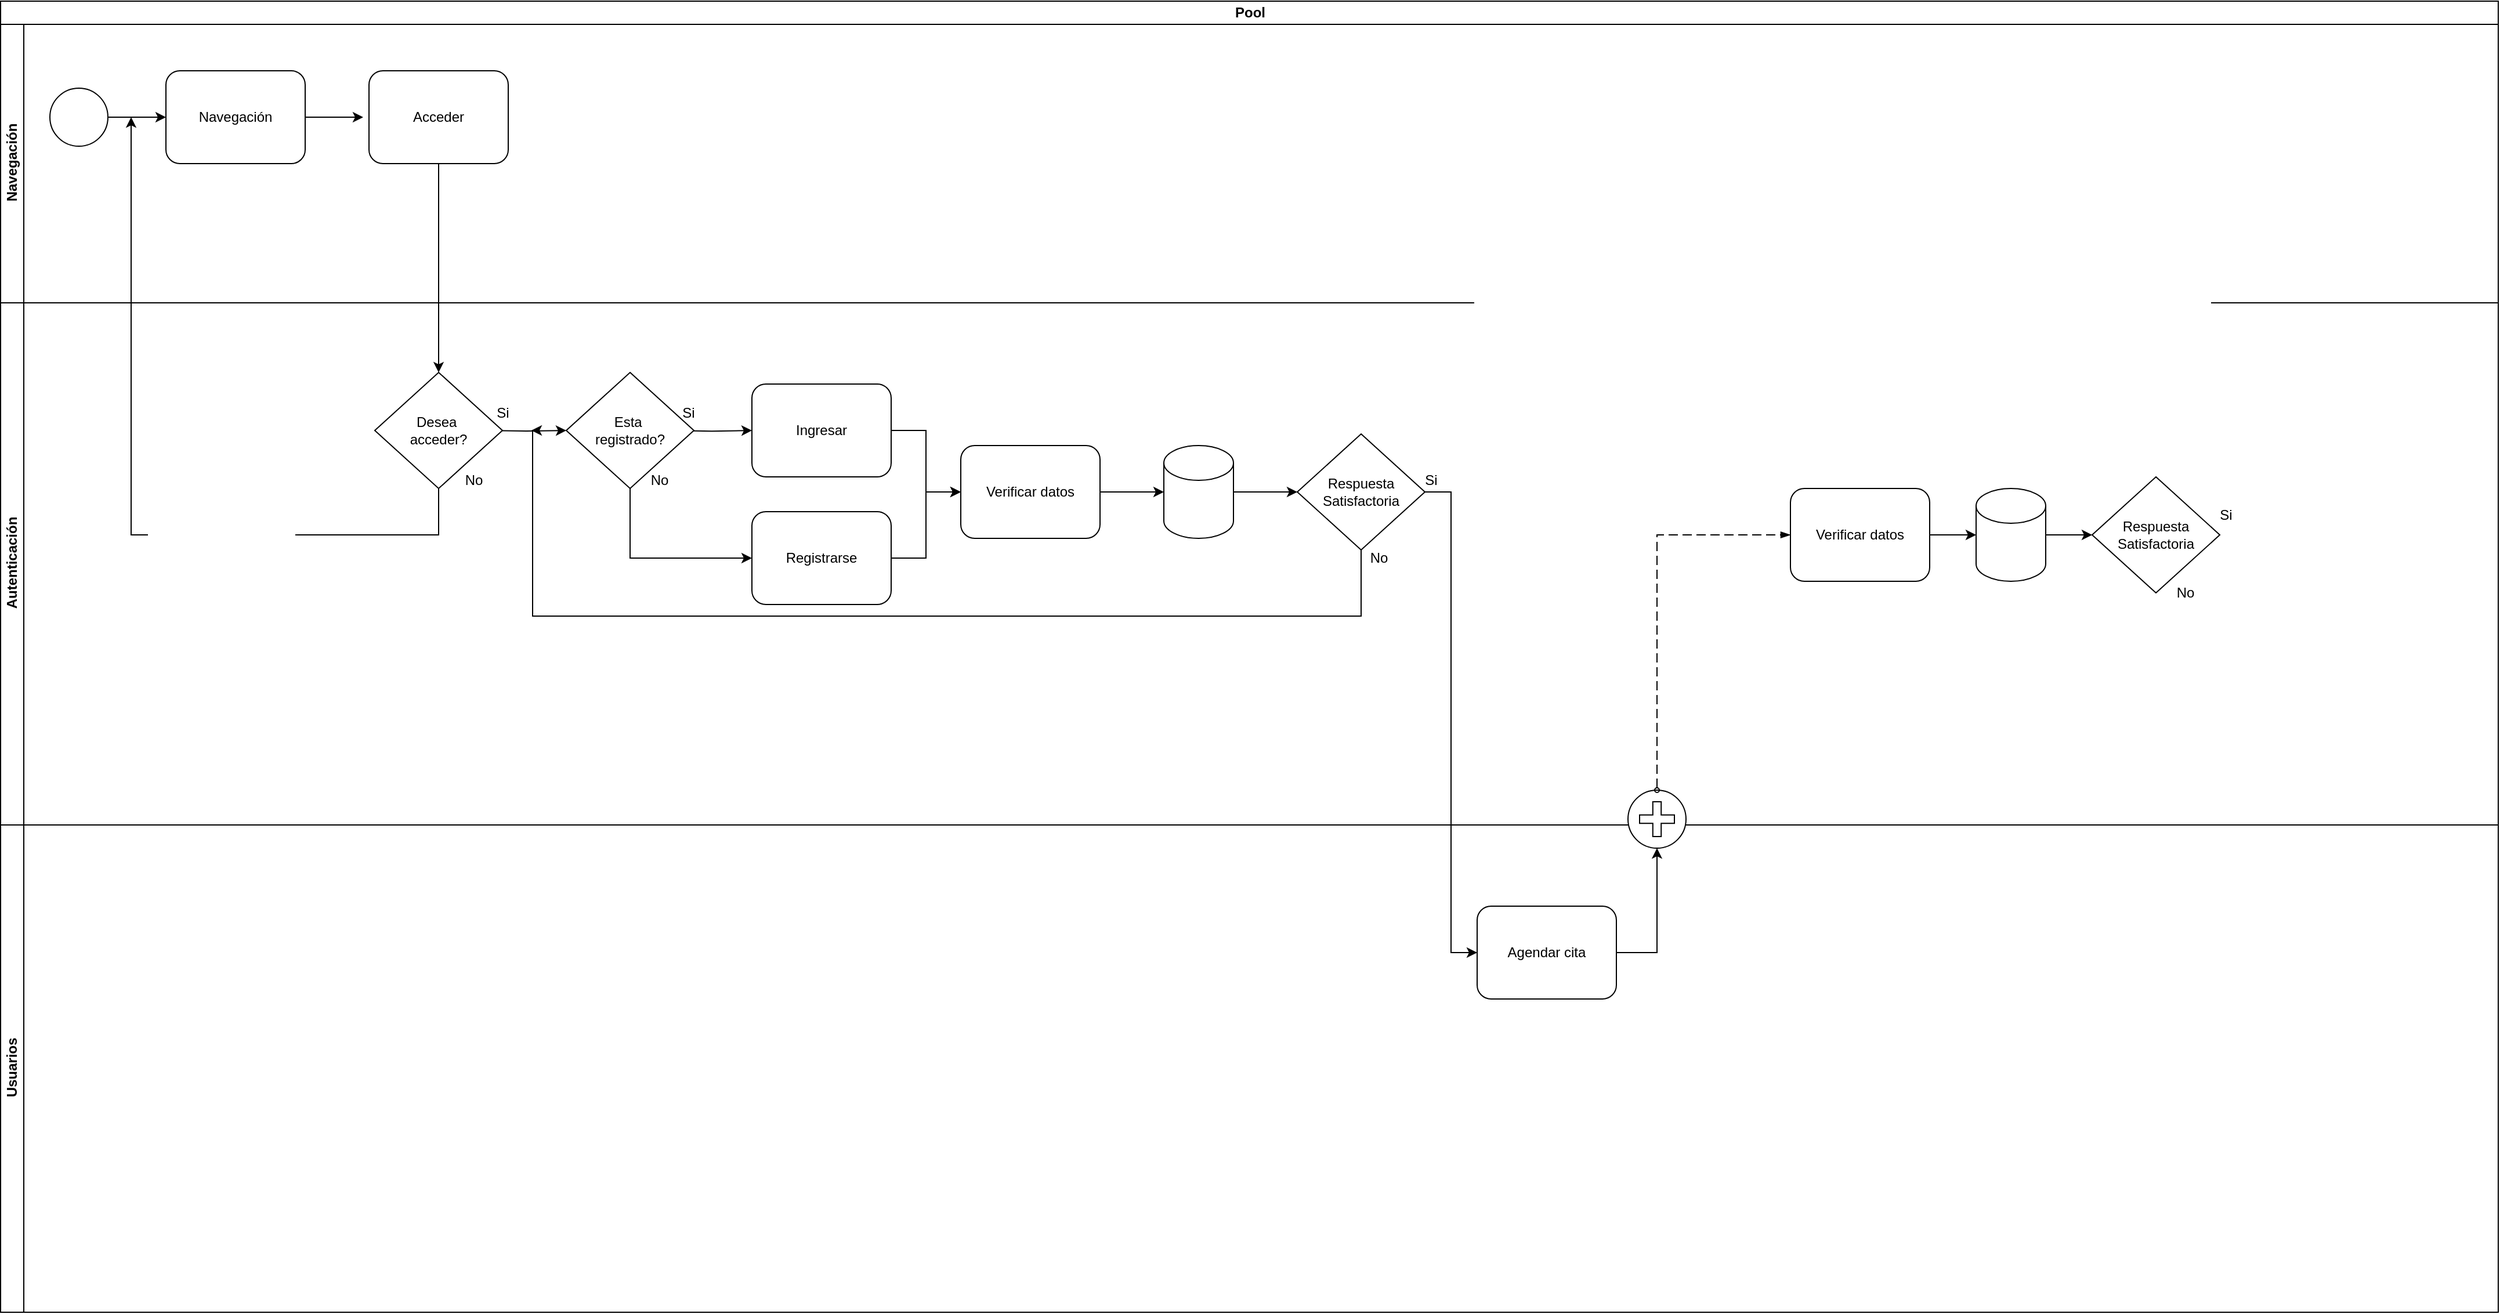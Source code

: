 <mxfile version="26.3.0">
  <diagram name="Page-1" id="2a216829-ef6e-dabb-86c1-c78162f3ba2b">
    <mxGraphModel dx="2081" dy="1021" grid="1" gridSize="10" guides="1" tooltips="1" connect="1" arrows="1" fold="1" page="1" pageScale="1" pageWidth="850" pageHeight="1100" background="none" math="0" shadow="0">
      <root>
        <mxCell id="0" />
        <mxCell id="1" parent="0" />
        <mxCell id="7a84cebc1def654-1" value="" style="shape=mxgraph.bpmn.shape;html=1;verticalLabelPosition=bottom;labelBackgroundColor=#ffffff;verticalAlign=top;perimeter=ellipsePerimeter;outline=standard;symbol=general;" parent="1" vertex="1">
          <mxGeometry x="260" y="255" width="50" height="50" as="geometry" />
        </mxCell>
        <mxCell id="7a84cebc1def654-2" value="Navegación" style="shape=ext;rounded=1;html=1;whiteSpace=wrap;" parent="1" vertex="1">
          <mxGeometry x="360" y="240" width="120" height="80" as="geometry" />
        </mxCell>
        <mxCell id="7a84cebc1def654-36" style="edgeStyle=orthogonalEdgeStyle;rounded=0;html=1;jettySize=auto;orthogonalLoop=1;" parent="1" source="7a84cebc1def654-1" target="7a84cebc1def654-2" edge="1">
          <mxGeometry relative="1" as="geometry" />
        </mxCell>
        <mxCell id="7a84cebc1def654-39" style="edgeStyle=orthogonalEdgeStyle;rounded=0;html=1;jettySize=auto;orthogonalLoop=1;" parent="1" source="7a84cebc1def654-2" edge="1">
          <mxGeometry relative="1" as="geometry">
            <mxPoint x="530" y="280" as="targetPoint" />
          </mxGeometry>
        </mxCell>
        <mxCell id="igWhySHWdOsPGfB4_8ew-43" style="edgeStyle=orthogonalEdgeStyle;rounded=0;orthogonalLoop=1;jettySize=auto;html=1;" parent="1" source="igWhySHWdOsPGfB4_8ew-24" edge="1">
          <mxGeometry relative="1" as="geometry">
            <mxPoint x="330" y="280" as="targetPoint" />
            <Array as="points">
              <mxPoint x="595" y="640" />
              <mxPoint x="330" y="640" />
            </Array>
          </mxGeometry>
        </mxCell>
        <mxCell id="igWhySHWdOsPGfB4_8ew-42" style="edgeStyle=orthogonalEdgeStyle;rounded=0;orthogonalLoop=1;jettySize=auto;html=1;entryX=0.5;entryY=0;entryDx=0;entryDy=0;" parent="1" source="igWhySHWdOsPGfB4_8ew-29" target="igWhySHWdOsPGfB4_8ew-24" edge="1">
          <mxGeometry relative="1" as="geometry" />
        </mxCell>
        <mxCell id="igWhySHWdOsPGfB4_8ew-29" value="Acceder" style="shape=ext;rounded=1;html=1;whiteSpace=wrap;" parent="1" vertex="1">
          <mxGeometry x="535" y="240" width="120" height="80" as="geometry" />
        </mxCell>
        <mxCell id="6vr_r3bITFx_196oS220-11" value="Pool" style="swimlane;childLayout=stackLayout;resizeParent=1;resizeParentMax=0;horizontal=1;startSize=20;horizontalStack=0;html=1;" vertex="1" parent="1">
          <mxGeometry x="217.5" y="180" width="2152.5" height="1130" as="geometry" />
        </mxCell>
        <mxCell id="6vr_r3bITFx_196oS220-12" value="Navegación" style="swimlane;startSize=20;horizontal=0;html=1;" vertex="1" parent="6vr_r3bITFx_196oS220-11">
          <mxGeometry y="20" width="2152.5" height="240" as="geometry" />
        </mxCell>
        <mxCell id="6vr_r3bITFx_196oS220-13" value="Autenticación" style="swimlane;startSize=20;horizontal=0;html=1;" vertex="1" parent="6vr_r3bITFx_196oS220-11">
          <mxGeometry y="260" width="2152.5" height="450" as="geometry" />
        </mxCell>
        <mxCell id="igWhySHWdOsPGfB4_8ew-31" style="edgeStyle=orthogonalEdgeStyle;rounded=0;orthogonalLoop=1;jettySize=auto;html=1;entryX=0;entryY=0.5;entryDx=0;entryDy=0;" parent="6vr_r3bITFx_196oS220-13" source="7a84cebc1def654-29" target="igWhySHWdOsPGfB4_8ew-30" edge="1">
          <mxGeometry relative="1" as="geometry" />
        </mxCell>
        <mxCell id="7a84cebc1def654-29" value="Ingresar" style="html=1;whiteSpace=wrap;rounded=1;" parent="6vr_r3bITFx_196oS220-13" vertex="1">
          <mxGeometry x="647.5" y="70" width="120" height="80" as="geometry" />
        </mxCell>
        <mxCell id="igWhySHWdOsPGfB4_8ew-23" style="edgeStyle=orthogonalEdgeStyle;rounded=0;orthogonalLoop=1;jettySize=auto;html=1;entryX=0;entryY=0.5;entryDx=0;entryDy=0;" parent="6vr_r3bITFx_196oS220-13" target="igWhySHWdOsPGfB4_8ew-22" edge="1">
          <mxGeometry relative="1" as="geometry">
            <mxPoint x="417.5" y="110" as="sourcePoint" />
          </mxGeometry>
        </mxCell>
        <mxCell id="igWhySHWdOsPGfB4_8ew-8" style="edgeStyle=orthogonalEdgeStyle;rounded=0;orthogonalLoop=1;jettySize=auto;html=1;" parent="6vr_r3bITFx_196oS220-13" edge="1">
          <mxGeometry relative="1" as="geometry">
            <mxPoint x="647.5" y="110" as="targetPoint" />
            <mxPoint x="577.441" y="110.059" as="sourcePoint" />
          </mxGeometry>
        </mxCell>
        <mxCell id="igWhySHWdOsPGfB4_8ew-6" value="No" style="text;html=1;align=center;verticalAlign=middle;resizable=0;points=[];autosize=1;strokeColor=none;fillColor=none;" parent="6vr_r3bITFx_196oS220-13" vertex="1">
          <mxGeometry x="387.5" y="138" width="40" height="30" as="geometry" />
        </mxCell>
        <mxCell id="igWhySHWdOsPGfB4_8ew-33" style="edgeStyle=orthogonalEdgeStyle;rounded=0;orthogonalLoop=1;jettySize=auto;html=1;entryX=0;entryY=0.5;entryDx=0;entryDy=0;" parent="6vr_r3bITFx_196oS220-13" source="igWhySHWdOsPGfB4_8ew-9" target="igWhySHWdOsPGfB4_8ew-30" edge="1">
          <mxGeometry relative="1" as="geometry" />
        </mxCell>
        <mxCell id="igWhySHWdOsPGfB4_8ew-9" value="Registrarse" style="html=1;whiteSpace=wrap;rounded=1;" parent="6vr_r3bITFx_196oS220-13" vertex="1">
          <mxGeometry x="647.5" y="180" width="120" height="80" as="geometry" />
        </mxCell>
        <mxCell id="igWhySHWdOsPGfB4_8ew-11" value="Si" style="text;html=1;align=center;verticalAlign=middle;resizable=0;points=[];autosize=1;strokeColor=none;fillColor=none;" parent="6vr_r3bITFx_196oS220-13" vertex="1">
          <mxGeometry x="417.5" y="80" width="30" height="30" as="geometry" />
        </mxCell>
        <mxCell id="igWhySHWdOsPGfB4_8ew-12" value="Si" style="text;html=1;align=center;verticalAlign=middle;resizable=0;points=[];autosize=1;strokeColor=none;fillColor=none;" parent="6vr_r3bITFx_196oS220-13" vertex="1">
          <mxGeometry x="577.5" y="80" width="30" height="30" as="geometry" />
        </mxCell>
        <mxCell id="igWhySHWdOsPGfB4_8ew-13" value="No" style="text;html=1;align=center;verticalAlign=middle;resizable=0;points=[];autosize=1;strokeColor=none;fillColor=none;" parent="6vr_r3bITFx_196oS220-13" vertex="1">
          <mxGeometry x="547.5" y="138" width="40" height="30" as="geometry" />
        </mxCell>
        <mxCell id="igWhySHWdOsPGfB4_8ew-37" style="edgeStyle=orthogonalEdgeStyle;rounded=0;orthogonalLoop=1;jettySize=auto;html=1;" parent="6vr_r3bITFx_196oS220-13" source="igWhySHWdOsPGfB4_8ew-17" edge="1">
          <mxGeometry relative="1" as="geometry">
            <mxPoint x="457.5" y="110" as="targetPoint" />
            <Array as="points">
              <mxPoint x="1172.5" y="270" />
              <mxPoint x="458.5" y="270" />
            </Array>
          </mxGeometry>
        </mxCell>
        <mxCell id="igWhySHWdOsPGfB4_8ew-17" value="Respuesta&lt;div&gt;Satisfactoria&lt;/div&gt;" style="rhombus;whiteSpace=wrap;html=1;" parent="6vr_r3bITFx_196oS220-13" vertex="1">
          <mxGeometry x="1117.5" y="113" width="110" height="100" as="geometry" />
        </mxCell>
        <mxCell id="igWhySHWdOsPGfB4_8ew-28" style="edgeStyle=orthogonalEdgeStyle;rounded=0;orthogonalLoop=1;jettySize=auto;html=1;entryX=0;entryY=0.5;entryDx=0;entryDy=0;" parent="6vr_r3bITFx_196oS220-13" source="igWhySHWdOsPGfB4_8ew-22" target="igWhySHWdOsPGfB4_8ew-9" edge="1">
          <mxGeometry relative="1" as="geometry">
            <Array as="points">
              <mxPoint x="542.5" y="220" />
            </Array>
          </mxGeometry>
        </mxCell>
        <mxCell id="igWhySHWdOsPGfB4_8ew-22" value="Esta&amp;nbsp;&lt;div&gt;registrado?&lt;/div&gt;" style="rhombus;whiteSpace=wrap;html=1;" parent="6vr_r3bITFx_196oS220-13" vertex="1">
          <mxGeometry x="487.5" y="60" width="110" height="100" as="geometry" />
        </mxCell>
        <mxCell id="igWhySHWdOsPGfB4_8ew-24" value="Desea&amp;nbsp;&lt;div&gt;acceder?&lt;/div&gt;" style="rhombus;whiteSpace=wrap;html=1;" parent="6vr_r3bITFx_196oS220-13" vertex="1">
          <mxGeometry x="322.5" y="60" width="110" height="100" as="geometry" />
        </mxCell>
        <mxCell id="igWhySHWdOsPGfB4_8ew-30" value="Verificar datos" style="shape=ext;rounded=1;html=1;whiteSpace=wrap;" parent="6vr_r3bITFx_196oS220-13" vertex="1">
          <mxGeometry x="827.5" y="123" width="120" height="80" as="geometry" />
        </mxCell>
        <mxCell id="igWhySHWdOsPGfB4_8ew-36" style="edgeStyle=orthogonalEdgeStyle;rounded=0;orthogonalLoop=1;jettySize=auto;html=1;entryX=0;entryY=0.5;entryDx=0;entryDy=0;" parent="6vr_r3bITFx_196oS220-13" source="igWhySHWdOsPGfB4_8ew-34" target="igWhySHWdOsPGfB4_8ew-17" edge="1">
          <mxGeometry relative="1" as="geometry" />
        </mxCell>
        <mxCell id="igWhySHWdOsPGfB4_8ew-34" value="" style="shape=cylinder3;whiteSpace=wrap;html=1;boundedLbl=1;backgroundOutline=1;size=15;" parent="6vr_r3bITFx_196oS220-13" vertex="1">
          <mxGeometry x="1002.5" y="123" width="60" height="80" as="geometry" />
        </mxCell>
        <mxCell id="igWhySHWdOsPGfB4_8ew-35" style="edgeStyle=orthogonalEdgeStyle;rounded=0;orthogonalLoop=1;jettySize=auto;html=1;entryX=0;entryY=0.5;entryDx=0;entryDy=0;entryPerimeter=0;" parent="6vr_r3bITFx_196oS220-13" source="igWhySHWdOsPGfB4_8ew-30" target="igWhySHWdOsPGfB4_8ew-34" edge="1">
          <mxGeometry relative="1" as="geometry" />
        </mxCell>
        <mxCell id="igWhySHWdOsPGfB4_8ew-39" value="Si" style="text;html=1;align=center;verticalAlign=middle;resizable=0;points=[];autosize=1;strokeColor=none;fillColor=none;" parent="6vr_r3bITFx_196oS220-13" vertex="1">
          <mxGeometry x="1217.5" y="138" width="30" height="30" as="geometry" />
        </mxCell>
        <mxCell id="igWhySHWdOsPGfB4_8ew-41" value="No" style="text;html=1;align=center;verticalAlign=middle;resizable=0;points=[];autosize=1;strokeColor=none;fillColor=none;" parent="6vr_r3bITFx_196oS220-13" vertex="1">
          <mxGeometry x="1167.5" y="205" width="40" height="30" as="geometry" />
        </mxCell>
        <mxCell id="6vr_r3bITFx_196oS220-28" style="edgeStyle=orthogonalEdgeStyle;rounded=0;orthogonalLoop=1;jettySize=auto;html=1;entryX=0;entryY=0.5;entryDx=0;entryDy=0;" edge="1" parent="6vr_r3bITFx_196oS220-13" source="6vr_r3bITFx_196oS220-23" target="6vr_r3bITFx_196oS220-27">
          <mxGeometry relative="1" as="geometry" />
        </mxCell>
        <mxCell id="6vr_r3bITFx_196oS220-23" value="" style="shape=cylinder3;whiteSpace=wrap;html=1;boundedLbl=1;backgroundOutline=1;size=15;" vertex="1" parent="6vr_r3bITFx_196oS220-13">
          <mxGeometry x="1702.5" y="160" width="60" height="80" as="geometry" />
        </mxCell>
        <mxCell id="6vr_r3bITFx_196oS220-25" value="Verificar datos" style="shape=ext;rounded=1;html=1;whiteSpace=wrap;" vertex="1" parent="6vr_r3bITFx_196oS220-13">
          <mxGeometry x="1542.5" y="160" width="120" height="80" as="geometry" />
        </mxCell>
        <mxCell id="6vr_r3bITFx_196oS220-26" style="edgeStyle=orthogonalEdgeStyle;rounded=0;orthogonalLoop=1;jettySize=auto;html=1;entryX=0;entryY=0.5;entryDx=0;entryDy=0;entryPerimeter=0;" edge="1" parent="6vr_r3bITFx_196oS220-13" source="6vr_r3bITFx_196oS220-25" target="6vr_r3bITFx_196oS220-23">
          <mxGeometry relative="1" as="geometry" />
        </mxCell>
        <mxCell id="6vr_r3bITFx_196oS220-27" value="Respuesta&lt;div&gt;Satisfactoria&lt;/div&gt;" style="rhombus;whiteSpace=wrap;html=1;" vertex="1" parent="6vr_r3bITFx_196oS220-13">
          <mxGeometry x="1802.5" y="150" width="110" height="100" as="geometry" />
        </mxCell>
        <mxCell id="6vr_r3bITFx_196oS220-29" value="Si" style="text;html=1;align=center;verticalAlign=middle;resizable=0;points=[];autosize=1;strokeColor=none;fillColor=none;" vertex="1" parent="6vr_r3bITFx_196oS220-13">
          <mxGeometry x="1902.5" y="168" width="30" height="30" as="geometry" />
        </mxCell>
        <mxCell id="6vr_r3bITFx_196oS220-30" value="No" style="text;html=1;align=center;verticalAlign=middle;resizable=0;points=[];autosize=1;strokeColor=none;fillColor=none;" vertex="1" parent="6vr_r3bITFx_196oS220-13">
          <mxGeometry x="1862.5" y="235" width="40" height="30" as="geometry" />
        </mxCell>
        <mxCell id="6vr_r3bITFx_196oS220-14" value="Usuarios" style="swimlane;startSize=20;horizontal=0;html=1;" vertex="1" parent="6vr_r3bITFx_196oS220-11">
          <mxGeometry y="710" width="2152.5" height="420" as="geometry" />
        </mxCell>
        <mxCell id="6vr_r3bITFx_196oS220-19" value="Agendar cita" style="html=1;whiteSpace=wrap;rounded=1;" vertex="1" parent="6vr_r3bITFx_196oS220-14">
          <mxGeometry x="1272.5" y="70" width="120" height="80" as="geometry" />
        </mxCell>
        <mxCell id="6vr_r3bITFx_196oS220-32" value="" style="points=[[0.145,0.145,0],[0.5,0,0],[0.855,0.145,0],[1,0.5,0],[0.855,0.855,0],[0.5,1,0],[0.145,0.855,0],[0,0.5,0]];shape=mxgraph.bpmn.event;html=1;verticalLabelPosition=bottom;labelBackgroundColor=#ffffff;verticalAlign=top;align=center;perimeter=ellipsePerimeter;outlineConnect=0;aspect=fixed;outline=eventInt;symbol=parallelMultiple;" vertex="1" parent="6vr_r3bITFx_196oS220-14">
          <mxGeometry x="1402.5" y="-30" width="50" height="50" as="geometry" />
        </mxCell>
        <mxCell id="6vr_r3bITFx_196oS220-59" style="edgeStyle=orthogonalEdgeStyle;rounded=0;orthogonalLoop=1;jettySize=auto;html=1;entryX=0.5;entryY=1;entryDx=0;entryDy=0;entryPerimeter=0;" edge="1" parent="6vr_r3bITFx_196oS220-14" source="6vr_r3bITFx_196oS220-19" target="6vr_r3bITFx_196oS220-32">
          <mxGeometry relative="1" as="geometry" />
        </mxCell>
        <mxCell id="6vr_r3bITFx_196oS220-20" style="edgeStyle=orthogonalEdgeStyle;rounded=0;orthogonalLoop=1;jettySize=auto;html=1;entryX=0;entryY=0.5;entryDx=0;entryDy=0;" edge="1" parent="6vr_r3bITFx_196oS220-11" source="igWhySHWdOsPGfB4_8ew-17" target="6vr_r3bITFx_196oS220-19">
          <mxGeometry relative="1" as="geometry" />
        </mxCell>
        <mxCell id="6vr_r3bITFx_196oS220-65" value="" style="dashed=1;dashPattern=8 4;endArrow=blockThin;endFill=1;startArrow=oval;startFill=0;endSize=6;startSize=4;html=1;rounded=0;entryX=0;entryY=0.5;entryDx=0;entryDy=0;" edge="1" parent="6vr_r3bITFx_196oS220-11" source="6vr_r3bITFx_196oS220-32" target="6vr_r3bITFx_196oS220-25">
          <mxGeometry width="160" relative="1" as="geometry">
            <mxPoint x="952.5" y="880" as="sourcePoint" />
            <mxPoint x="1112.5" y="880" as="targetPoint" />
            <Array as="points">
              <mxPoint x="1427.5" y="460" />
            </Array>
          </mxGeometry>
        </mxCell>
      </root>
    </mxGraphModel>
  </diagram>
</mxfile>
